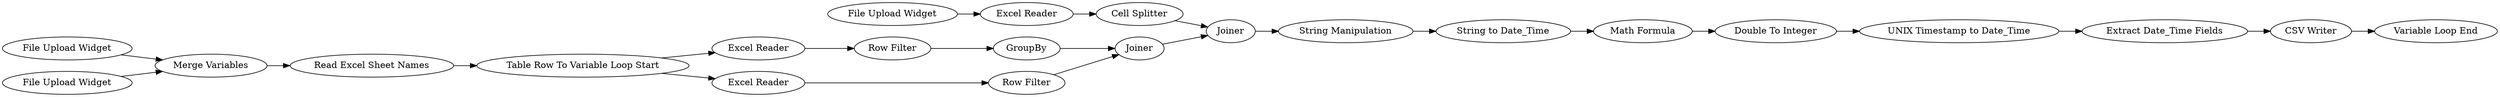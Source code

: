 digraph {
	"-4208904127129766639_9" [label="Excel Reader"]
	"-4208904127129766639_26" [label="Row Filter"]
	"-4208904127129766639_25" [label=GroupBy]
	"-4208904127129766639_10" [label="Merge Variables"]
	"-4208904127129766639_29" [label="Variable Loop End"]
	"-4208904127129766639_15" [label="String to Date_Time"]
	"-4208904127129766639_19" [label=Joiner]
	"-4208904127129766639_17" [label="Double To Integer"]
	"-4208904127129766639_12" [label="File Upload Widget"]
	"-4208904127129766639_16" [label="UNIX Timestamp to Date_Time"]
	"-4208904127129766639_13" [label="Excel Reader"]
	"-4208904127129766639_2" [label="File Upload Widget"]
	"-4208904127129766639_22" [label="Extract Date_Time Fields"]
	"-4208904127129766639_21" [label="Row Filter"]
	"-4208904127129766639_3" [label="Read Excel Sheet Names"]
	"-4208904127129766639_18" [label="Math Formula"]
	"-4208904127129766639_5" [label="Excel Reader"]
	"-4208904127129766639_11" [label=Joiner]
	"-4208904127129766639_4" [label="Table Row To Variable Loop Start"]
	"-4208904127129766639_24" [label="CSV Writer"]
	"-4208904127129766639_20" [label="Cell Splitter"]
	"-4208904127129766639_14" [label="String Manipulation"]
	"-4208904127129766639_6" [label="File Upload Widget"]
	"-4208904127129766639_11" -> "-4208904127129766639_19"
	"-4208904127129766639_13" -> "-4208904127129766639_20"
	"-4208904127129766639_6" -> "-4208904127129766639_10"
	"-4208904127129766639_26" -> "-4208904127129766639_25"
	"-4208904127129766639_10" -> "-4208904127129766639_3"
	"-4208904127129766639_19" -> "-4208904127129766639_14"
	"-4208904127129766639_12" -> "-4208904127129766639_13"
	"-4208904127129766639_25" -> "-4208904127129766639_11"
	"-4208904127129766639_9" -> "-4208904127129766639_26"
	"-4208904127129766639_16" -> "-4208904127129766639_22"
	"-4208904127129766639_3" -> "-4208904127129766639_4"
	"-4208904127129766639_14" -> "-4208904127129766639_15"
	"-4208904127129766639_18" -> "-4208904127129766639_17"
	"-4208904127129766639_5" -> "-4208904127129766639_21"
	"-4208904127129766639_20" -> "-4208904127129766639_19"
	"-4208904127129766639_4" -> "-4208904127129766639_5"
	"-4208904127129766639_17" -> "-4208904127129766639_16"
	"-4208904127129766639_24" -> "-4208904127129766639_29"
	"-4208904127129766639_2" -> "-4208904127129766639_10"
	"-4208904127129766639_22" -> "-4208904127129766639_24"
	"-4208904127129766639_15" -> "-4208904127129766639_18"
	"-4208904127129766639_4" -> "-4208904127129766639_9"
	"-4208904127129766639_21" -> "-4208904127129766639_11"
	rankdir=LR
}
